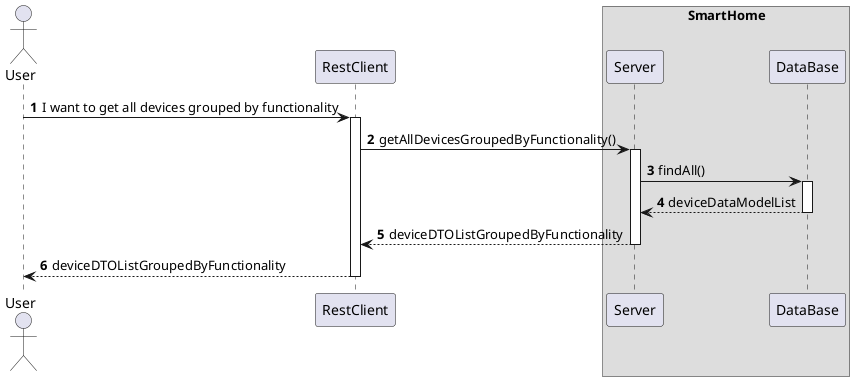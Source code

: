 @startuml
'https://plantuml.com/sequence-diagram
!pragma layout smetana

autonumber

actor "User" as User
participant "RestClient" as RC

box "SmartHome"
    participant "Server" as SV
    participant "DataBase" as BD
end box

User -> RC : I want to get all devices grouped by functionality
activate RC

RC -> SV : getAllDevicesGroupedByFunctionality()
activate SV

SV -> BD : findAll()
activate BD

BD --> SV : deviceDataModelList
deactivate BD

SV --> RC : deviceDTOListGroupedByFunctionality
deactivate SV

RC --> User : deviceDTOListGroupedByFunctionality
deactivate RC


@enduml